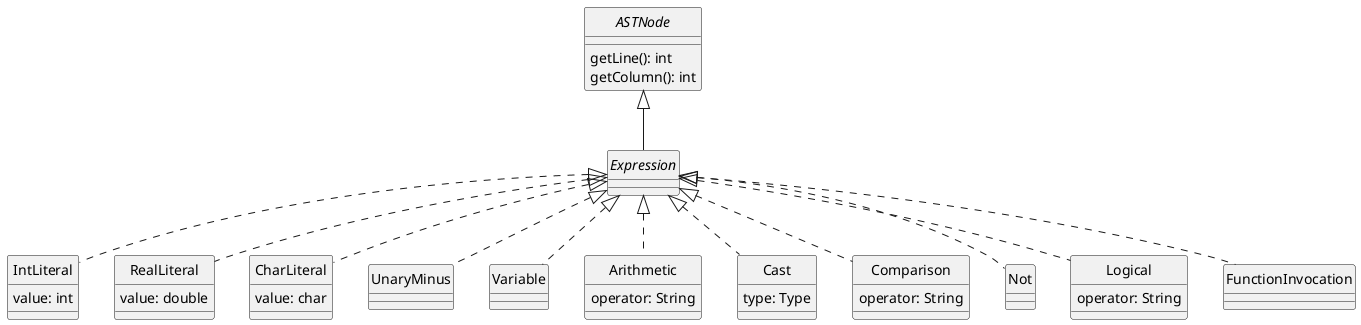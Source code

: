 @startuml Expressions
skinparam style strictuml
skinparam monochrome true


interface ASTNode {
    getLine(): int
    getColumn(): int
}

interface Expression

class IntLiteral {
    value: int
}

class RealLiteral {
    value: double
}

class CharLiteral {
    value: char
}

class UnaryMinus {
}

class Variable {
}

class Arithmetic {
    operator: String
}

class Cast {
    type: Type
}

class Comparison {
    operator: String
}

class Not {
}

class Logical {
    operator: String
}

class FunctionInvocation {
}

ASTNode <|-- Expression
Expression <|.. IntLiteral
Expression <|.. RealLiteral
Expression <|.. CharLiteral
Expression <|.. UnaryMinus
Expression <|.. Variable
Expression <|.. Arithmetic
Expression <|.. Cast
Expression <|.. Comparison
Expression <|.. Not
Expression <|.. Logical
Expression <|.. FunctionInvocation

@enduml
